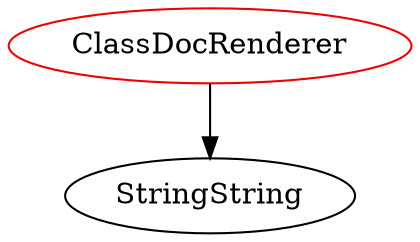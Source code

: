 digraph classdocrenderer{
ClassDocRenderer -> StringString;
ClassDocRenderer	[shape=oval, color=red2, label="ClassDocRenderer"];
}
